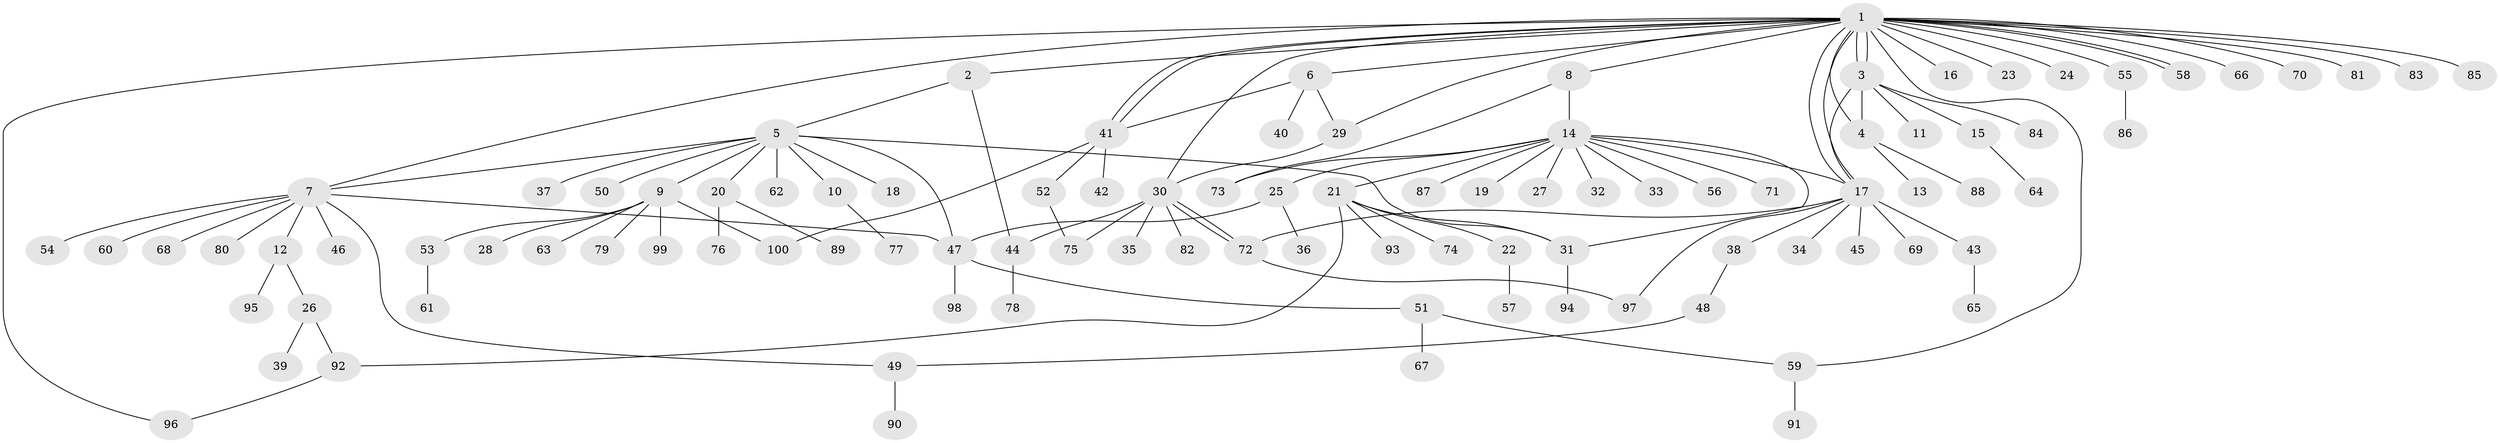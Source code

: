 // Generated by graph-tools (version 1.1) at 2025/38/02/21/25 10:38:54]
// undirected, 100 vertices, 125 edges
graph export_dot {
graph [start="1"]
  node [color=gray90,style=filled];
  1;
  2;
  3;
  4;
  5;
  6;
  7;
  8;
  9;
  10;
  11;
  12;
  13;
  14;
  15;
  16;
  17;
  18;
  19;
  20;
  21;
  22;
  23;
  24;
  25;
  26;
  27;
  28;
  29;
  30;
  31;
  32;
  33;
  34;
  35;
  36;
  37;
  38;
  39;
  40;
  41;
  42;
  43;
  44;
  45;
  46;
  47;
  48;
  49;
  50;
  51;
  52;
  53;
  54;
  55;
  56;
  57;
  58;
  59;
  60;
  61;
  62;
  63;
  64;
  65;
  66;
  67;
  68;
  69;
  70;
  71;
  72;
  73;
  74;
  75;
  76;
  77;
  78;
  79;
  80;
  81;
  82;
  83;
  84;
  85;
  86;
  87;
  88;
  89;
  90;
  91;
  92;
  93;
  94;
  95;
  96;
  97;
  98;
  99;
  100;
  1 -- 2;
  1 -- 3;
  1 -- 3;
  1 -- 4;
  1 -- 6;
  1 -- 7;
  1 -- 8;
  1 -- 16;
  1 -- 17;
  1 -- 17;
  1 -- 23;
  1 -- 24;
  1 -- 29;
  1 -- 30;
  1 -- 41;
  1 -- 41;
  1 -- 55;
  1 -- 58;
  1 -- 58;
  1 -- 59;
  1 -- 66;
  1 -- 70;
  1 -- 81;
  1 -- 83;
  1 -- 85;
  1 -- 96;
  2 -- 5;
  2 -- 44;
  3 -- 4;
  3 -- 11;
  3 -- 15;
  3 -- 17;
  3 -- 84;
  4 -- 13;
  4 -- 88;
  5 -- 7;
  5 -- 9;
  5 -- 10;
  5 -- 18;
  5 -- 20;
  5 -- 31;
  5 -- 37;
  5 -- 47;
  5 -- 50;
  5 -- 62;
  6 -- 29;
  6 -- 40;
  6 -- 41;
  7 -- 12;
  7 -- 46;
  7 -- 47;
  7 -- 49;
  7 -- 54;
  7 -- 60;
  7 -- 68;
  7 -- 80;
  8 -- 14;
  8 -- 73;
  9 -- 28;
  9 -- 53;
  9 -- 63;
  9 -- 79;
  9 -- 99;
  9 -- 100;
  10 -- 77;
  12 -- 26;
  12 -- 95;
  14 -- 17;
  14 -- 19;
  14 -- 21;
  14 -- 25;
  14 -- 27;
  14 -- 31;
  14 -- 32;
  14 -- 33;
  14 -- 56;
  14 -- 71;
  14 -- 73;
  14 -- 87;
  15 -- 64;
  17 -- 34;
  17 -- 38;
  17 -- 43;
  17 -- 45;
  17 -- 69;
  17 -- 72;
  17 -- 97;
  20 -- 76;
  20 -- 89;
  21 -- 22;
  21 -- 31;
  21 -- 74;
  21 -- 92;
  21 -- 93;
  22 -- 57;
  25 -- 36;
  25 -- 47;
  26 -- 39;
  26 -- 92;
  29 -- 30;
  30 -- 35;
  30 -- 44;
  30 -- 72;
  30 -- 72;
  30 -- 75;
  30 -- 82;
  31 -- 94;
  38 -- 48;
  41 -- 42;
  41 -- 52;
  41 -- 100;
  43 -- 65;
  44 -- 78;
  47 -- 51;
  47 -- 98;
  48 -- 49;
  49 -- 90;
  51 -- 59;
  51 -- 67;
  52 -- 75;
  53 -- 61;
  55 -- 86;
  59 -- 91;
  72 -- 97;
  92 -- 96;
}
